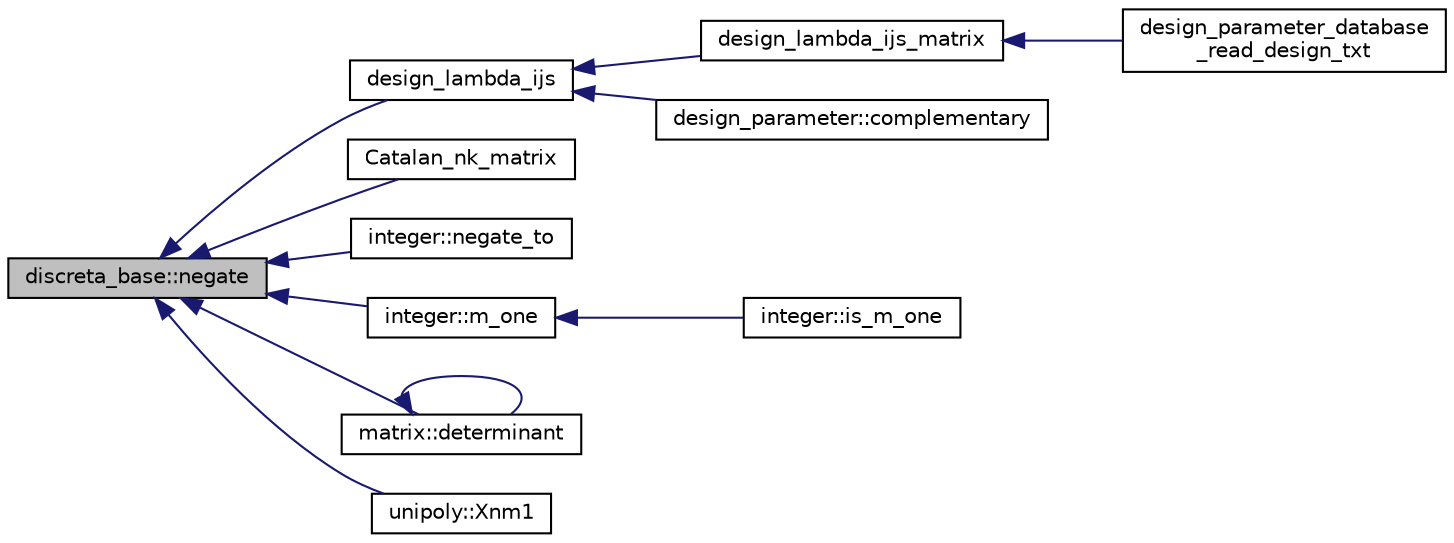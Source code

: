 digraph "discreta_base::negate"
{
  edge [fontname="Helvetica",fontsize="10",labelfontname="Helvetica",labelfontsize="10"];
  node [fontname="Helvetica",fontsize="10",shape=record];
  rankdir="LR";
  Node14644 [label="discreta_base::negate",height=0.2,width=0.4,color="black", fillcolor="grey75", style="filled", fontcolor="black"];
  Node14644 -> Node14645 [dir="back",color="midnightblue",fontsize="10",style="solid",fontname="Helvetica"];
  Node14645 [label="design_lambda_ijs",height=0.2,width=0.4,color="black", fillcolor="white", style="filled",URL="$d9/d60/discreta_8h.html#a89f8e89e9ddb69c6871c43b5253363f2"];
  Node14645 -> Node14646 [dir="back",color="midnightblue",fontsize="10",style="solid",fontname="Helvetica"];
  Node14646 [label="design_lambda_ijs_matrix",height=0.2,width=0.4,color="black", fillcolor="white", style="filled",URL="$d9/d60/discreta_8h.html#a77a457666b8a4a24f1208d257a53f3fb"];
  Node14646 -> Node14647 [dir="back",color="midnightblue",fontsize="10",style="solid",fontname="Helvetica"];
  Node14647 [label="design_parameter_database\l_read_design_txt",height=0.2,width=0.4,color="black", fillcolor="white", style="filled",URL="$d9/d60/discreta_8h.html#ac12f39c2d57b543c801c36d26f237ac7"];
  Node14645 -> Node14648 [dir="back",color="midnightblue",fontsize="10",style="solid",fontname="Helvetica"];
  Node14648 [label="design_parameter::complementary",height=0.2,width=0.4,color="black", fillcolor="white", style="filled",URL="$da/d94/classdesign__parameter.html#a9025f18483dfe3f57eecfc6a603b7df1"];
  Node14644 -> Node14649 [dir="back",color="midnightblue",fontsize="10",style="solid",fontname="Helvetica"];
  Node14649 [label="Catalan_nk_matrix",height=0.2,width=0.4,color="black", fillcolor="white", style="filled",URL="$d3/d72/global_8_c.html#aad966cb2e1d574fc0e513d692c1f49c6"];
  Node14644 -> Node14650 [dir="back",color="midnightblue",fontsize="10",style="solid",fontname="Helvetica"];
  Node14650 [label="integer::negate_to",height=0.2,width=0.4,color="black", fillcolor="white", style="filled",URL="$d0/de5/classinteger.html#a1da2bd683bdef336057ef2b84d4b3978"];
  Node14644 -> Node14651 [dir="back",color="midnightblue",fontsize="10",style="solid",fontname="Helvetica"];
  Node14651 [label="integer::m_one",height=0.2,width=0.4,color="black", fillcolor="white", style="filled",URL="$d0/de5/classinteger.html#a4d312656ed6c31235e11ecb3f05df1f5"];
  Node14651 -> Node14652 [dir="back",color="midnightblue",fontsize="10",style="solid",fontname="Helvetica"];
  Node14652 [label="integer::is_m_one",height=0.2,width=0.4,color="black", fillcolor="white", style="filled",URL="$d0/de5/classinteger.html#a7585957656c1152035411e066a4f0053"];
  Node14644 -> Node14653 [dir="back",color="midnightblue",fontsize="10",style="solid",fontname="Helvetica"];
  Node14653 [label="matrix::determinant",height=0.2,width=0.4,color="black", fillcolor="white", style="filled",URL="$d1/d8d/classmatrix.html#a75adb25c9f8753f1b81eafe4464b272a"];
  Node14653 -> Node14653 [dir="back",color="midnightblue",fontsize="10",style="solid",fontname="Helvetica"];
  Node14644 -> Node14654 [dir="back",color="midnightblue",fontsize="10",style="solid",fontname="Helvetica"];
  Node14654 [label="unipoly::Xnm1",height=0.2,width=0.4,color="black", fillcolor="white", style="filled",URL="$d1/d89/classunipoly.html#a6804952878b88dc700e6532a5c9b1e6e"];
}

